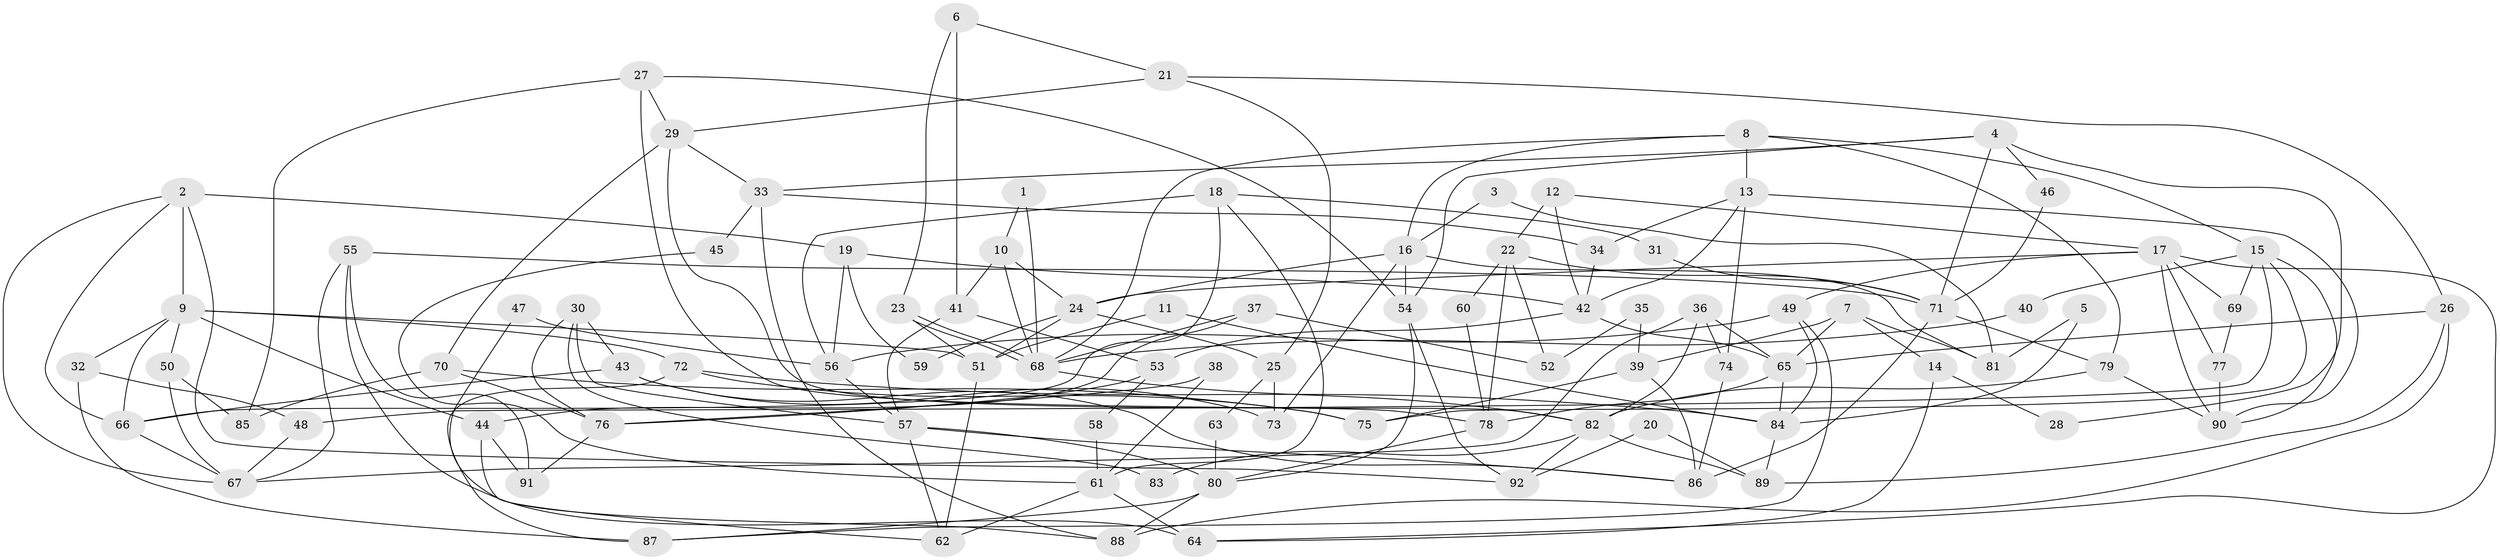 // Generated by graph-tools (version 1.1) at 2025/36/03/09/25 02:36:19]
// undirected, 92 vertices, 184 edges
graph export_dot {
graph [start="1"]
  node [color=gray90,style=filled];
  1;
  2;
  3;
  4;
  5;
  6;
  7;
  8;
  9;
  10;
  11;
  12;
  13;
  14;
  15;
  16;
  17;
  18;
  19;
  20;
  21;
  22;
  23;
  24;
  25;
  26;
  27;
  28;
  29;
  30;
  31;
  32;
  33;
  34;
  35;
  36;
  37;
  38;
  39;
  40;
  41;
  42;
  43;
  44;
  45;
  46;
  47;
  48;
  49;
  50;
  51;
  52;
  53;
  54;
  55;
  56;
  57;
  58;
  59;
  60;
  61;
  62;
  63;
  64;
  65;
  66;
  67;
  68;
  69;
  70;
  71;
  72;
  73;
  74;
  75;
  76;
  77;
  78;
  79;
  80;
  81;
  82;
  83;
  84;
  85;
  86;
  87;
  88;
  89;
  90;
  91;
  92;
  1 -- 10;
  1 -- 68;
  2 -- 9;
  2 -- 67;
  2 -- 19;
  2 -- 66;
  2 -- 92;
  3 -- 16;
  3 -- 81;
  4 -- 54;
  4 -- 71;
  4 -- 28;
  4 -- 33;
  4 -- 46;
  5 -- 81;
  5 -- 84;
  6 -- 41;
  6 -- 23;
  6 -- 21;
  7 -- 65;
  7 -- 39;
  7 -- 14;
  7 -- 81;
  8 -- 68;
  8 -- 13;
  8 -- 15;
  8 -- 16;
  8 -- 79;
  9 -- 66;
  9 -- 72;
  9 -- 32;
  9 -- 44;
  9 -- 50;
  9 -- 51;
  10 -- 68;
  10 -- 24;
  10 -- 41;
  11 -- 51;
  11 -- 84;
  12 -- 17;
  12 -- 22;
  12 -- 42;
  13 -- 42;
  13 -- 34;
  13 -- 74;
  13 -- 90;
  14 -- 64;
  14 -- 28;
  15 -- 90;
  15 -- 40;
  15 -- 48;
  15 -- 69;
  15 -- 75;
  16 -- 54;
  16 -- 24;
  16 -- 73;
  16 -- 81;
  17 -- 49;
  17 -- 77;
  17 -- 24;
  17 -- 64;
  17 -- 69;
  17 -- 90;
  18 -- 61;
  18 -- 56;
  18 -- 31;
  18 -- 66;
  19 -- 56;
  19 -- 42;
  19 -- 59;
  20 -- 92;
  20 -- 89;
  21 -- 25;
  21 -- 26;
  21 -- 29;
  22 -- 71;
  22 -- 78;
  22 -- 52;
  22 -- 60;
  23 -- 51;
  23 -- 68;
  23 -- 68;
  24 -- 25;
  24 -- 51;
  24 -- 59;
  25 -- 73;
  25 -- 63;
  26 -- 65;
  26 -- 88;
  26 -- 89;
  27 -- 78;
  27 -- 85;
  27 -- 29;
  27 -- 54;
  29 -- 33;
  29 -- 70;
  29 -- 82;
  30 -- 76;
  30 -- 57;
  30 -- 43;
  30 -- 83;
  31 -- 71;
  32 -- 48;
  32 -- 87;
  33 -- 34;
  33 -- 45;
  33 -- 88;
  34 -- 42;
  35 -- 52;
  35 -- 39;
  36 -- 82;
  36 -- 74;
  36 -- 65;
  36 -- 67;
  37 -- 44;
  37 -- 68;
  37 -- 52;
  38 -- 61;
  38 -- 76;
  39 -- 86;
  39 -- 75;
  40 -- 68;
  41 -- 53;
  41 -- 57;
  42 -- 53;
  42 -- 65;
  43 -- 66;
  43 -- 73;
  43 -- 86;
  44 -- 62;
  44 -- 91;
  45 -- 61;
  46 -- 71;
  47 -- 56;
  47 -- 88;
  48 -- 67;
  49 -- 84;
  49 -- 87;
  49 -- 56;
  50 -- 67;
  50 -- 85;
  51 -- 62;
  53 -- 76;
  53 -- 58;
  54 -- 92;
  54 -- 80;
  55 -- 71;
  55 -- 67;
  55 -- 64;
  55 -- 91;
  56 -- 57;
  57 -- 80;
  57 -- 62;
  57 -- 86;
  58 -- 61;
  60 -- 78;
  61 -- 62;
  61 -- 64;
  63 -- 80;
  65 -- 78;
  65 -- 84;
  66 -- 67;
  68 -- 82;
  69 -- 77;
  70 -- 75;
  70 -- 76;
  70 -- 85;
  71 -- 79;
  71 -- 86;
  72 -- 87;
  72 -- 84;
  72 -- 75;
  74 -- 86;
  76 -- 91;
  77 -- 90;
  78 -- 80;
  79 -- 90;
  79 -- 82;
  80 -- 88;
  80 -- 87;
  82 -- 83;
  82 -- 89;
  82 -- 92;
  84 -- 89;
}
